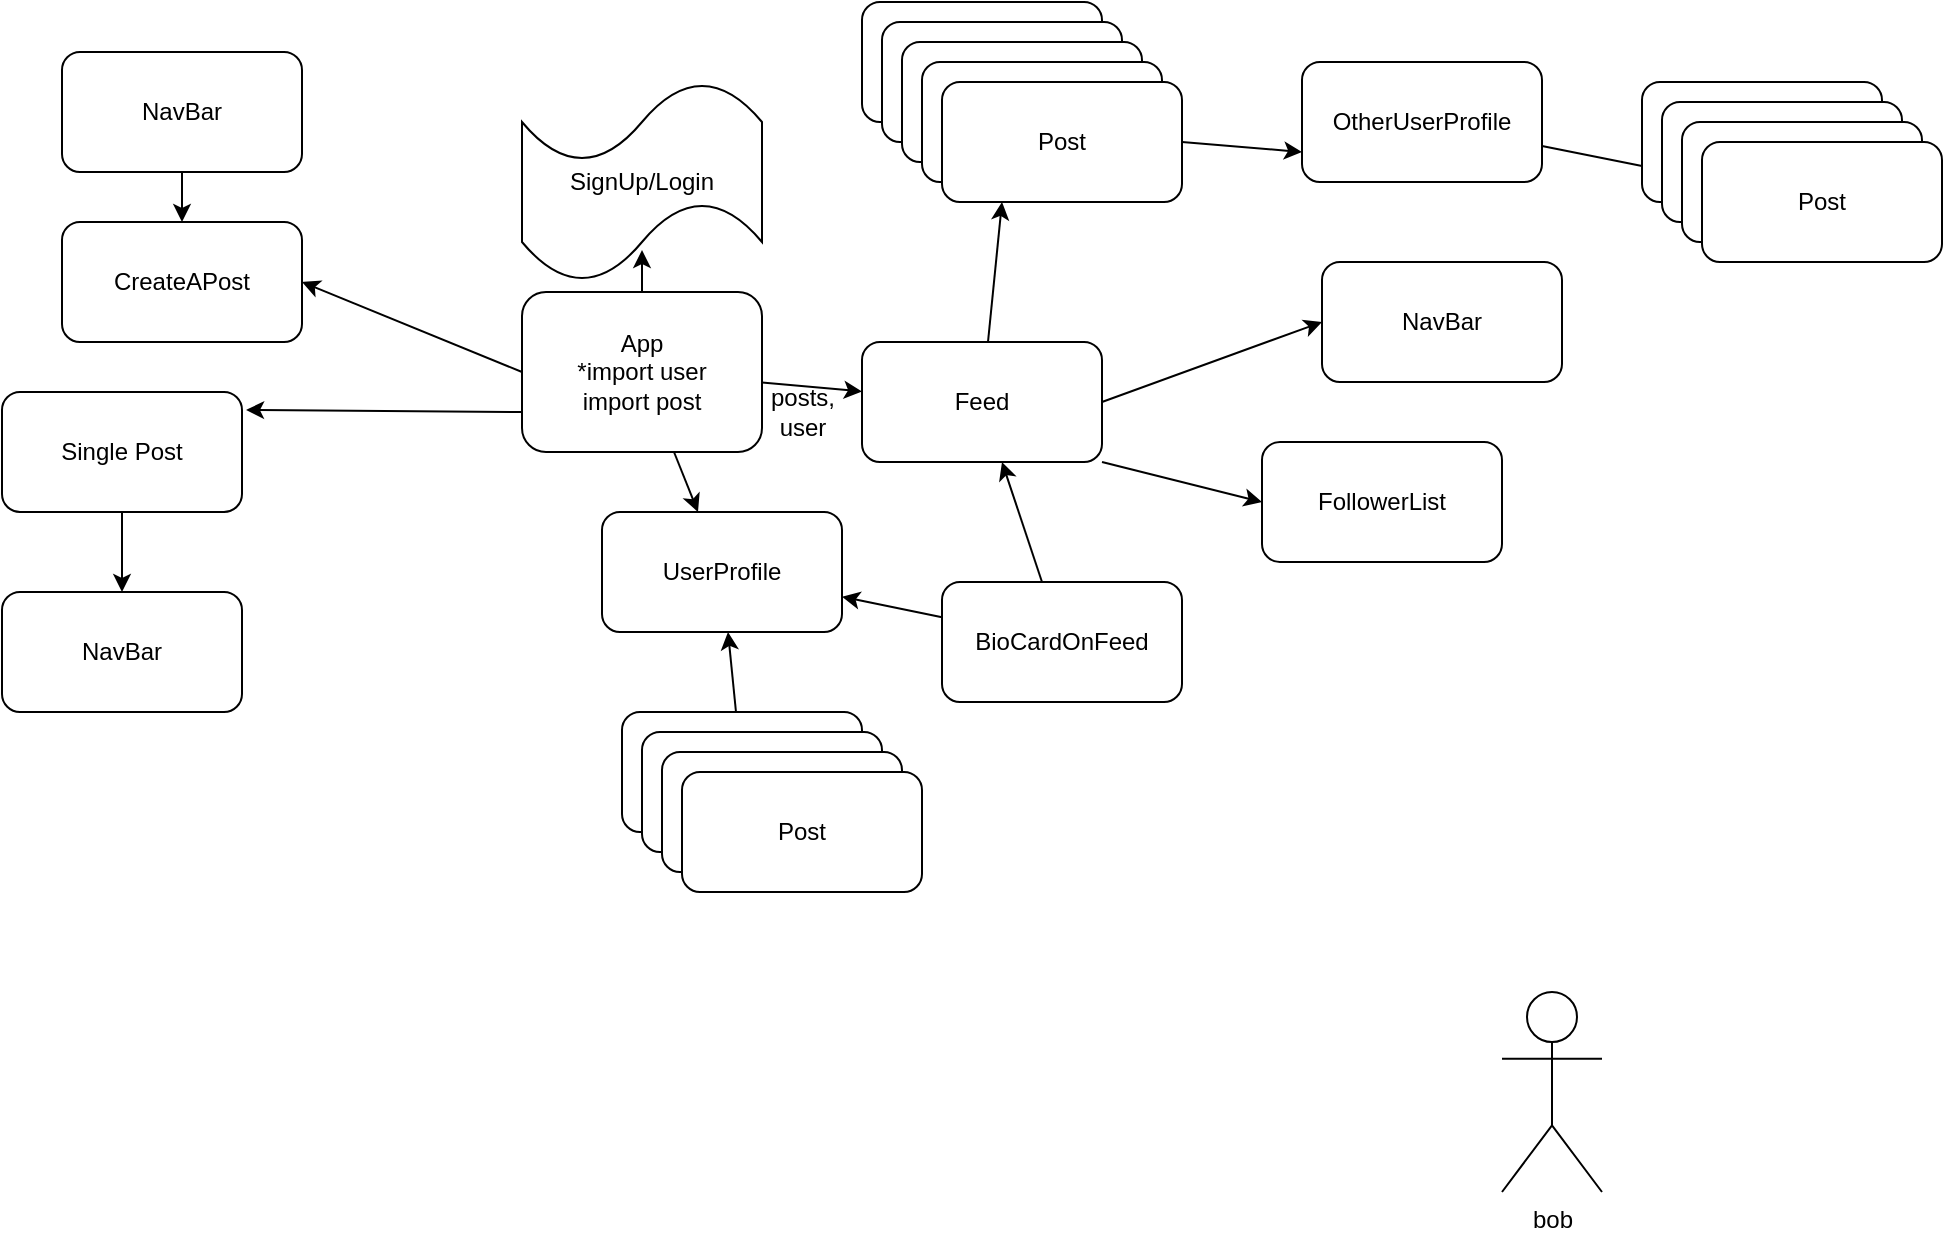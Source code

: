 <mxfile>
    <diagram id="3T-OotJoG2BJb0VfwB6i" name="Page-1">
        <mxGraphModel dx="494" dy="228" grid="1" gridSize="10" guides="1" tooltips="1" connect="1" arrows="1" fold="1" page="1" pageScale="1" pageWidth="850" pageHeight="1100" math="0" shadow="0">
            <root>
                <mxCell id="0"/>
                <mxCell id="1" parent="0"/>
                <mxCell id="32" style="edgeStyle=none;html=1;exitX=0.5;exitY=0;exitDx=0;exitDy=0;entryX=0.5;entryY=0.84;entryDx=0;entryDy=0;entryPerimeter=0;" edge="1" parent="1" source="2" target="21">
                    <mxGeometry relative="1" as="geometry"/>
                </mxCell>
                <mxCell id="33" style="edgeStyle=none;html=1;exitX=0;exitY=0.5;exitDx=0;exitDy=0;entryX=1;entryY=0.5;entryDx=0;entryDy=0;" edge="1" parent="1" source="2" target="31">
                    <mxGeometry relative="1" as="geometry"/>
                </mxCell>
                <mxCell id="37" style="edgeStyle=none;html=1;exitX=0;exitY=0.75;exitDx=0;exitDy=0;entryX=1.017;entryY=0.15;entryDx=0;entryDy=0;entryPerimeter=0;" edge="1" parent="1" source="2" target="23">
                    <mxGeometry relative="1" as="geometry"/>
                </mxCell>
                <mxCell id="38" value="" style="edgeStyle=none;html=1;" edge="1" parent="1" source="2" target="9">
                    <mxGeometry relative="1" as="geometry"/>
                </mxCell>
                <mxCell id="40" value="" style="edgeStyle=none;html=1;" edge="1" parent="1" source="2" target="39">
                    <mxGeometry relative="1" as="geometry"/>
                </mxCell>
                <mxCell id="2" value="App&lt;br&gt;*import user&lt;br&gt;import post" style="rounded=1;whiteSpace=wrap;html=1;" vertex="1" parent="1">
                    <mxGeometry x="280" y="230" width="120" height="80" as="geometry"/>
                </mxCell>
                <mxCell id="43" value="" style="edgeStyle=none;html=1;" edge="1" parent="1" source="6" target="9">
                    <mxGeometry relative="1" as="geometry"/>
                </mxCell>
                <mxCell id="44" value="" style="edgeStyle=none;html=1;" edge="1" parent="1" source="6" target="39">
                    <mxGeometry relative="1" as="geometry"/>
                </mxCell>
                <mxCell id="6" value="BioCardOnFeed" style="rounded=1;whiteSpace=wrap;html=1;" vertex="1" parent="1">
                    <mxGeometry x="490" y="375" width="120" height="60" as="geometry"/>
                </mxCell>
                <mxCell id="7" value="NavBar" style="rounded=1;whiteSpace=wrap;html=1;" vertex="1" parent="1">
                    <mxGeometry x="680" y="215" width="120" height="60" as="geometry"/>
                </mxCell>
                <mxCell id="8" value="FollowerList" style="rounded=1;whiteSpace=wrap;html=1;" vertex="1" parent="1">
                    <mxGeometry x="650" y="305" width="120" height="60" as="geometry"/>
                </mxCell>
                <mxCell id="13" style="edgeStyle=none;html=1;exitX=1;exitY=0.5;exitDx=0;exitDy=0;entryX=0;entryY=0.5;entryDx=0;entryDy=0;" edge="1" parent="1" source="9" target="7">
                    <mxGeometry relative="1" as="geometry"/>
                </mxCell>
                <mxCell id="19" style="edgeStyle=none;html=1;exitX=1;exitY=1;exitDx=0;exitDy=0;entryX=0;entryY=0.5;entryDx=0;entryDy=0;" edge="1" parent="1" source="9" target="8">
                    <mxGeometry relative="1" as="geometry"/>
                </mxCell>
                <mxCell id="42" value="" style="edgeStyle=none;html=1;entryX=0.25;entryY=1;entryDx=0;entryDy=0;" edge="1" parent="1" source="9" target="3">
                    <mxGeometry relative="1" as="geometry">
                        <mxPoint x="510.0" y="225" as="targetPoint"/>
                    </mxGeometry>
                </mxCell>
                <mxCell id="9" value="Feed" style="rounded=1;whiteSpace=wrap;html=1;" vertex="1" parent="1">
                    <mxGeometry x="450" y="255" width="120" height="60" as="geometry"/>
                </mxCell>
                <mxCell id="15" value="bob" style="shape=umlActor;verticalLabelPosition=bottom;verticalAlign=top;html=1;outlineConnect=0;" vertex="1" parent="1">
                    <mxGeometry x="770" y="580" width="50" height="100" as="geometry"/>
                </mxCell>
                <mxCell id="21" value="SignUp/Login" style="shape=tape;whiteSpace=wrap;html=1;" vertex="1" parent="1">
                    <mxGeometry x="280" y="125" width="120" height="100" as="geometry"/>
                </mxCell>
                <mxCell id="26" style="edgeStyle=none;html=1;exitX=0.5;exitY=1;exitDx=0;exitDy=0;" edge="1" parent="1" source="23" target="25">
                    <mxGeometry relative="1" as="geometry"/>
                </mxCell>
                <mxCell id="23" value="Single Post" style="rounded=1;whiteSpace=wrap;html=1;" vertex="1" parent="1">
                    <mxGeometry x="20" y="280" width="120" height="60" as="geometry"/>
                </mxCell>
                <mxCell id="25" value="NavBar" style="rounded=1;whiteSpace=wrap;html=1;" vertex="1" parent="1">
                    <mxGeometry x="20" y="380" width="120" height="60" as="geometry"/>
                </mxCell>
                <mxCell id="27" value="Post" style="rounded=1;whiteSpace=wrap;html=1;" vertex="1" parent="1">
                    <mxGeometry x="450" y="85" width="120" height="60" as="geometry"/>
                </mxCell>
                <mxCell id="28" value="Post" style="rounded=1;whiteSpace=wrap;html=1;" vertex="1" parent="1">
                    <mxGeometry x="460" y="95" width="120" height="60" as="geometry"/>
                </mxCell>
                <mxCell id="29" value="Post" style="rounded=1;whiteSpace=wrap;html=1;" vertex="1" parent="1">
                    <mxGeometry x="470" y="105" width="120" height="60" as="geometry"/>
                </mxCell>
                <mxCell id="30" value="Post" style="rounded=1;whiteSpace=wrap;html=1;" vertex="1" parent="1">
                    <mxGeometry x="480" y="115" width="120" height="60" as="geometry"/>
                </mxCell>
                <mxCell id="31" value="CreateAPost" style="rounded=1;whiteSpace=wrap;html=1;" vertex="1" parent="1">
                    <mxGeometry x="50" y="195" width="120" height="60" as="geometry"/>
                </mxCell>
                <mxCell id="36" value="" style="edgeStyle=none;html=1;" edge="1" parent="1" source="34" target="31">
                    <mxGeometry relative="1" as="geometry"/>
                </mxCell>
                <mxCell id="34" value="NavBar" style="rounded=1;whiteSpace=wrap;html=1;" vertex="1" parent="1">
                    <mxGeometry x="50" y="110" width="120" height="60" as="geometry"/>
                </mxCell>
                <mxCell id="39" value="UserProfile" style="whiteSpace=wrap;html=1;rounded=1;" vertex="1" parent="1">
                    <mxGeometry x="320" y="340" width="120" height="60" as="geometry"/>
                </mxCell>
                <mxCell id="52" style="edgeStyle=none;html=1;exitX=1;exitY=0.5;exitDx=0;exitDy=0;entryX=0;entryY=0.75;entryDx=0;entryDy=0;" edge="1" parent="1" source="3" target="50">
                    <mxGeometry relative="1" as="geometry"/>
                </mxCell>
                <mxCell id="3" value="Post" style="rounded=1;whiteSpace=wrap;html=1;" vertex="1" parent="1">
                    <mxGeometry x="490" y="125" width="120" height="60" as="geometry"/>
                </mxCell>
                <mxCell id="49" value="" style="edgeStyle=none;html=1;" edge="1" parent="1" source="45" target="39">
                    <mxGeometry relative="1" as="geometry"/>
                </mxCell>
                <mxCell id="45" value="Post" style="rounded=1;whiteSpace=wrap;html=1;" vertex="1" parent="1">
                    <mxGeometry x="330" y="440" width="120" height="60" as="geometry"/>
                </mxCell>
                <mxCell id="46" value="Post" style="rounded=1;whiteSpace=wrap;html=1;" vertex="1" parent="1">
                    <mxGeometry x="340" y="450" width="120" height="60" as="geometry"/>
                </mxCell>
                <mxCell id="47" value="Post" style="rounded=1;whiteSpace=wrap;html=1;" vertex="1" parent="1">
                    <mxGeometry x="350" y="460" width="120" height="60" as="geometry"/>
                </mxCell>
                <mxCell id="48" value="Post" style="rounded=1;whiteSpace=wrap;html=1;" vertex="1" parent="1">
                    <mxGeometry x="360" y="470" width="120" height="60" as="geometry"/>
                </mxCell>
                <mxCell id="57" value="" style="edgeStyle=none;html=1;" edge="1" parent="1" source="50" target="56">
                    <mxGeometry relative="1" as="geometry"/>
                </mxCell>
                <mxCell id="50" value="OtherUserProfile" style="rounded=1;whiteSpace=wrap;html=1;" vertex="1" parent="1">
                    <mxGeometry x="670" y="115" width="120" height="60" as="geometry"/>
                </mxCell>
                <mxCell id="53" value="Post" style="rounded=1;whiteSpace=wrap;html=1;" vertex="1" parent="1">
                    <mxGeometry x="840" y="125" width="120" height="60" as="geometry"/>
                </mxCell>
                <mxCell id="54" value="Post" style="rounded=1;whiteSpace=wrap;html=1;" vertex="1" parent="1">
                    <mxGeometry x="850" y="135" width="120" height="60" as="geometry"/>
                </mxCell>
                <mxCell id="55" value="Post" style="rounded=1;whiteSpace=wrap;html=1;" vertex="1" parent="1">
                    <mxGeometry x="860" y="145" width="120" height="60" as="geometry"/>
                </mxCell>
                <mxCell id="56" value="Post" style="rounded=1;whiteSpace=wrap;html=1;" vertex="1" parent="1">
                    <mxGeometry x="870" y="155" width="120" height="60" as="geometry"/>
                </mxCell>
                <mxCell id="58" value="posts,&lt;br&gt;user" style="text;html=1;align=center;verticalAlign=middle;resizable=0;points=[];autosize=1;strokeColor=none;fillColor=none;" vertex="1" parent="1">
                    <mxGeometry x="390" y="270" width="60" height="40" as="geometry"/>
                </mxCell>
            </root>
        </mxGraphModel>
    </diagram>
</mxfile>